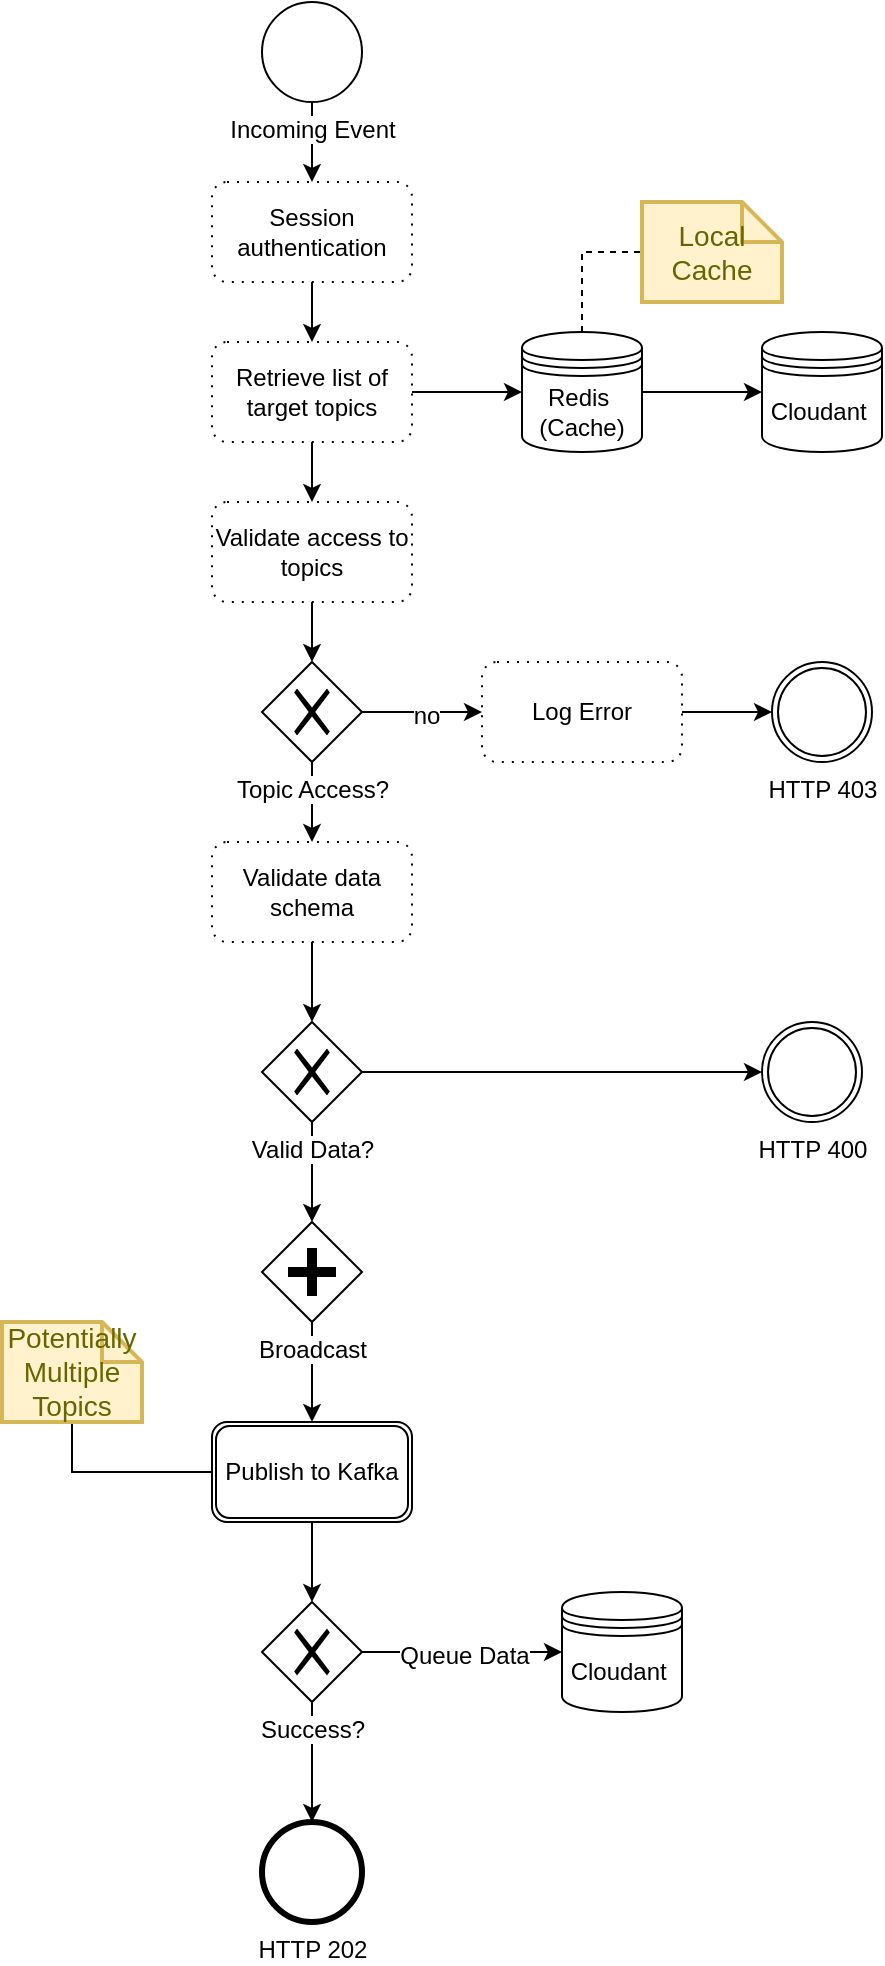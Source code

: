 <mxfile version="12.9.5" type="github">
  <diagram id="T4u0Y3bBq86gkZgJAWHJ" name="Page-1">
    <mxGraphModel dx="909" dy="487" grid="1" gridSize="10" guides="1" tooltips="1" connect="1" arrows="1" fold="1" page="1" pageScale="1" pageWidth="850" pageHeight="1100" math="0" shadow="0">
      <root>
        <mxCell id="0" />
        <mxCell id="1" parent="0" />
        <mxCell id="6usMQfMr4u8GjCrtowm1-9" style="edgeStyle=orthogonalEdgeStyle;rounded=0;orthogonalLoop=1;jettySize=auto;html=1;entryX=0.5;entryY=0;entryDx=0;entryDy=0;" edge="1" parent="1" source="6usMQfMr4u8GjCrtowm1-1" target="6usMQfMr4u8GjCrtowm1-2">
          <mxGeometry relative="1" as="geometry" />
        </mxCell>
        <mxCell id="6usMQfMr4u8GjCrtowm1-1" value="Incoming Event" style="shape=mxgraph.bpmn.shape;html=1;verticalLabelPosition=bottom;labelBackgroundColor=#ffffff;verticalAlign=top;align=center;perimeter=ellipsePerimeter;outlineConnect=0;outline=standard;symbol=general;" vertex="1" parent="1">
          <mxGeometry x="350" y="40" width="50" height="50" as="geometry" />
        </mxCell>
        <mxCell id="6usMQfMr4u8GjCrtowm1-4" value="" style="edgeStyle=orthogonalEdgeStyle;rounded=0;orthogonalLoop=1;jettySize=auto;html=1;" edge="1" parent="1" source="6usMQfMr4u8GjCrtowm1-2" target="6usMQfMr4u8GjCrtowm1-3">
          <mxGeometry relative="1" as="geometry" />
        </mxCell>
        <mxCell id="6usMQfMr4u8GjCrtowm1-2" value="Session authentication" style="shape=ext;rounded=1;html=1;whiteSpace=wrap;dashed=1;dashPattern=1 4;" vertex="1" parent="1">
          <mxGeometry x="325" y="130" width="100" height="50" as="geometry" />
        </mxCell>
        <mxCell id="6usMQfMr4u8GjCrtowm1-6" value="" style="edgeStyle=orthogonalEdgeStyle;rounded=0;orthogonalLoop=1;jettySize=auto;html=1;" edge="1" parent="1" source="6usMQfMr4u8GjCrtowm1-3" target="6usMQfMr4u8GjCrtowm1-5">
          <mxGeometry relative="1" as="geometry" />
        </mxCell>
        <mxCell id="6usMQfMr4u8GjCrtowm1-12" style="edgeStyle=orthogonalEdgeStyle;rounded=0;orthogonalLoop=1;jettySize=auto;html=1;exitX=1;exitY=0.5;exitDx=0;exitDy=0;entryX=0;entryY=0.5;entryDx=0;entryDy=0;" edge="1" parent="1" source="6usMQfMr4u8GjCrtowm1-3" target="6usMQfMr4u8GjCrtowm1-10">
          <mxGeometry relative="1" as="geometry" />
        </mxCell>
        <mxCell id="6usMQfMr4u8GjCrtowm1-3" value="Retrieve list of target topics" style="shape=ext;rounded=1;html=1;whiteSpace=wrap;dashed=1;dashPattern=1 4;" vertex="1" parent="1">
          <mxGeometry x="325" y="210" width="100" height="50" as="geometry" />
        </mxCell>
        <mxCell id="6usMQfMr4u8GjCrtowm1-18" style="edgeStyle=orthogonalEdgeStyle;rounded=0;orthogonalLoop=1;jettySize=auto;html=1;exitX=0.5;exitY=1;exitDx=0;exitDy=0;entryX=0.5;entryY=0;entryDx=0;entryDy=0;" edge="1" parent="1" source="6usMQfMr4u8GjCrtowm1-5" target="6usMQfMr4u8GjCrtowm1-16">
          <mxGeometry relative="1" as="geometry" />
        </mxCell>
        <mxCell id="6usMQfMr4u8GjCrtowm1-5" value="Validate access to topics" style="shape=ext;rounded=1;html=1;whiteSpace=wrap;dashed=1;dashPattern=1 4;" vertex="1" parent="1">
          <mxGeometry x="325" y="290" width="100" height="50" as="geometry" />
        </mxCell>
        <mxCell id="6usMQfMr4u8GjCrtowm1-30" style="edgeStyle=orthogonalEdgeStyle;rounded=0;orthogonalLoop=1;jettySize=auto;html=1;exitX=0.5;exitY=1;exitDx=0;exitDy=0;entryX=0.5;entryY=0;entryDx=0;entryDy=0;endArrow=classic;endFill=1;strokeColor=#000000;" edge="1" parent="1" source="6usMQfMr4u8GjCrtowm1-7" target="6usMQfMr4u8GjCrtowm1-29">
          <mxGeometry relative="1" as="geometry" />
        </mxCell>
        <mxCell id="6usMQfMr4u8GjCrtowm1-7" value="Validate data schema" style="shape=ext;rounded=1;html=1;whiteSpace=wrap;dashed=1;dashPattern=1 4;" vertex="1" parent="1">
          <mxGeometry x="325" y="460" width="100" height="50" as="geometry" />
        </mxCell>
        <mxCell id="6usMQfMr4u8GjCrtowm1-13" style="edgeStyle=orthogonalEdgeStyle;rounded=0;orthogonalLoop=1;jettySize=auto;html=1;exitX=1;exitY=0.5;exitDx=0;exitDy=0;entryX=0;entryY=0.5;entryDx=0;entryDy=0;" edge="1" parent="1" source="6usMQfMr4u8GjCrtowm1-10" target="6usMQfMr4u8GjCrtowm1-11">
          <mxGeometry relative="1" as="geometry" />
        </mxCell>
        <mxCell id="6usMQfMr4u8GjCrtowm1-21" style="edgeStyle=orthogonalEdgeStyle;rounded=0;orthogonalLoop=1;jettySize=auto;html=1;entryX=0;entryY=0.5;entryDx=0;entryDy=0;entryPerimeter=0;strokeColor=#000000;endArrow=none;endFill=0;dashed=1;" edge="1" parent="1" source="6usMQfMr4u8GjCrtowm1-10" target="6usMQfMr4u8GjCrtowm1-14">
          <mxGeometry relative="1" as="geometry" />
        </mxCell>
        <mxCell id="6usMQfMr4u8GjCrtowm1-10" value="Redis&amp;nbsp;&lt;br&gt;(Cache)" style="shape=datastore;whiteSpace=wrap;html=1;" vertex="1" parent="1">
          <mxGeometry x="480" y="205" width="60" height="60" as="geometry" />
        </mxCell>
        <mxCell id="6usMQfMr4u8GjCrtowm1-11" value="Cloudant&amp;nbsp;" style="shape=datastore;whiteSpace=wrap;html=1;" vertex="1" parent="1">
          <mxGeometry x="600" y="205" width="60" height="60" as="geometry" />
        </mxCell>
        <mxCell id="6usMQfMr4u8GjCrtowm1-14" value="Local Cache" style="shape=note;strokeWidth=2;fontSize=14;size=20;whiteSpace=wrap;html=1;fillColor=#fff2cc;strokeColor=#d6b656;fontColor=#666600;" vertex="1" parent="1">
          <mxGeometry x="540" y="140" width="70" height="50" as="geometry" />
        </mxCell>
        <mxCell id="6usMQfMr4u8GjCrtowm1-20" style="edgeStyle=orthogonalEdgeStyle;rounded=0;orthogonalLoop=1;jettySize=auto;html=1;exitX=0.5;exitY=1;exitDx=0;exitDy=0;entryX=0.5;entryY=0;entryDx=0;entryDy=0;" edge="1" parent="1" source="6usMQfMr4u8GjCrtowm1-16" target="6usMQfMr4u8GjCrtowm1-7">
          <mxGeometry relative="1" as="geometry" />
        </mxCell>
        <mxCell id="6usMQfMr4u8GjCrtowm1-26" style="edgeStyle=orthogonalEdgeStyle;rounded=0;orthogonalLoop=1;jettySize=auto;html=1;exitX=1;exitY=0.5;exitDx=0;exitDy=0;entryX=0;entryY=0.5;entryDx=0;entryDy=0;endArrow=classic;endFill=1;strokeColor=#000000;" edge="1" parent="1" source="6usMQfMr4u8GjCrtowm1-16" target="6usMQfMr4u8GjCrtowm1-24">
          <mxGeometry relative="1" as="geometry" />
        </mxCell>
        <mxCell id="6usMQfMr4u8GjCrtowm1-28" value="no" style="text;html=1;align=center;verticalAlign=middle;resizable=0;points=[];labelBackgroundColor=#ffffff;" vertex="1" connectable="0" parent="6usMQfMr4u8GjCrtowm1-26">
          <mxGeometry x="0.067" y="-2" relative="1" as="geometry">
            <mxPoint as="offset" />
          </mxGeometry>
        </mxCell>
        <mxCell id="6usMQfMr4u8GjCrtowm1-16" value="Topic Access?" style="shape=mxgraph.bpmn.shape;html=1;verticalLabelPosition=bottom;labelBackgroundColor=#ffffff;verticalAlign=top;align=center;perimeter=rhombusPerimeter;background=gateway;outlineConnect=0;outline=none;symbol=exclusiveGw;" vertex="1" parent="1">
          <mxGeometry x="350" y="370" width="50" height="50" as="geometry" />
        </mxCell>
        <mxCell id="6usMQfMr4u8GjCrtowm1-27" style="edgeStyle=orthogonalEdgeStyle;rounded=0;orthogonalLoop=1;jettySize=auto;html=1;endArrow=classic;endFill=1;strokeColor=#000000;" edge="1" parent="1" source="6usMQfMr4u8GjCrtowm1-24" target="6usMQfMr4u8GjCrtowm1-25">
          <mxGeometry relative="1" as="geometry" />
        </mxCell>
        <mxCell id="6usMQfMr4u8GjCrtowm1-24" value="Log Error" style="shape=ext;rounded=1;html=1;whiteSpace=wrap;dashed=1;dashPattern=1 4;" vertex="1" parent="1">
          <mxGeometry x="460" y="370" width="100" height="50" as="geometry" />
        </mxCell>
        <mxCell id="6usMQfMr4u8GjCrtowm1-25" value="HTTP 403" style="shape=mxgraph.bpmn.shape;html=1;verticalLabelPosition=bottom;labelBackgroundColor=#ffffff;verticalAlign=top;align=center;perimeter=ellipsePerimeter;outlineConnect=0;outline=throwing;symbol=general;" vertex="1" parent="1">
          <mxGeometry x="605" y="370" width="50" height="50" as="geometry" />
        </mxCell>
        <mxCell id="6usMQfMr4u8GjCrtowm1-33" style="edgeStyle=orthogonalEdgeStyle;rounded=0;orthogonalLoop=1;jettySize=auto;html=1;exitX=1;exitY=0.5;exitDx=0;exitDy=0;entryX=0;entryY=0.5;entryDx=0;entryDy=0;endArrow=classic;endFill=1;strokeColor=#000000;" edge="1" parent="1" source="6usMQfMr4u8GjCrtowm1-29" target="6usMQfMr4u8GjCrtowm1-32">
          <mxGeometry relative="1" as="geometry" />
        </mxCell>
        <mxCell id="6usMQfMr4u8GjCrtowm1-39" style="edgeStyle=orthogonalEdgeStyle;rounded=0;orthogonalLoop=1;jettySize=auto;html=1;entryX=0.5;entryY=0;entryDx=0;entryDy=0;endArrow=classic;endFill=1;strokeColor=#000000;" edge="1" parent="1" source="6usMQfMr4u8GjCrtowm1-29" target="6usMQfMr4u8GjCrtowm1-36">
          <mxGeometry relative="1" as="geometry" />
        </mxCell>
        <mxCell id="6usMQfMr4u8GjCrtowm1-29" value="Valid Data?" style="shape=mxgraph.bpmn.shape;html=1;verticalLabelPosition=bottom;labelBackgroundColor=#ffffff;verticalAlign=top;align=center;perimeter=rhombusPerimeter;background=gateway;outlineConnect=0;outline=none;symbol=exclusiveGw;" vertex="1" parent="1">
          <mxGeometry x="350" y="550" width="50" height="50" as="geometry" />
        </mxCell>
        <mxCell id="6usMQfMr4u8GjCrtowm1-32" value="HTTP 400" style="shape=mxgraph.bpmn.shape;html=1;verticalLabelPosition=bottom;labelBackgroundColor=#ffffff;verticalAlign=top;align=center;perimeter=ellipsePerimeter;outlineConnect=0;outline=throwing;symbol=general;" vertex="1" parent="1">
          <mxGeometry x="600" y="550" width="50" height="50" as="geometry" />
        </mxCell>
        <mxCell id="6usMQfMr4u8GjCrtowm1-41" style="edgeStyle=orthogonalEdgeStyle;rounded=0;orthogonalLoop=1;jettySize=auto;html=1;exitX=0.5;exitY=1;exitDx=0;exitDy=0;entryX=0.5;entryY=0;entryDx=0;entryDy=0;endArrow=classic;endFill=1;strokeColor=#000000;" edge="1" parent="1" source="6usMQfMr4u8GjCrtowm1-36" target="6usMQfMr4u8GjCrtowm1-40">
          <mxGeometry relative="1" as="geometry" />
        </mxCell>
        <mxCell id="6usMQfMr4u8GjCrtowm1-36" value="Broadcast" style="shape=mxgraph.bpmn.shape;html=1;verticalLabelPosition=bottom;labelBackgroundColor=#ffffff;verticalAlign=top;align=center;perimeter=rhombusPerimeter;background=gateway;outlineConnect=0;outline=none;symbol=parallelGw;" vertex="1" parent="1">
          <mxGeometry x="350" y="650" width="50" height="50" as="geometry" />
        </mxCell>
        <mxCell id="6usMQfMr4u8GjCrtowm1-46" style="edgeStyle=orthogonalEdgeStyle;rounded=0;orthogonalLoop=1;jettySize=auto;html=1;exitX=0.5;exitY=1;exitDx=0;exitDy=0;entryX=0.5;entryY=0;entryDx=0;entryDy=0;endArrow=classic;endFill=1;strokeColor=#000000;" edge="1" parent="1" source="6usMQfMr4u8GjCrtowm1-40" target="6usMQfMr4u8GjCrtowm1-45">
          <mxGeometry relative="1" as="geometry" />
        </mxCell>
        <mxCell id="6usMQfMr4u8GjCrtowm1-40" value="Publish to Kafka" style="shape=ext;rounded=1;html=1;whiteSpace=wrap;double=1;" vertex="1" parent="1">
          <mxGeometry x="325" y="750" width="100" height="50" as="geometry" />
        </mxCell>
        <mxCell id="6usMQfMr4u8GjCrtowm1-43" style="edgeStyle=orthogonalEdgeStyle;rounded=0;orthogonalLoop=1;jettySize=auto;html=1;exitX=0.5;exitY=1;exitDx=0;exitDy=0;exitPerimeter=0;entryX=0;entryY=0.5;entryDx=0;entryDy=0;endArrow=none;endFill=0;strokeColor=#000000;" edge="1" parent="1" source="6usMQfMr4u8GjCrtowm1-42" target="6usMQfMr4u8GjCrtowm1-40">
          <mxGeometry relative="1" as="geometry" />
        </mxCell>
        <mxCell id="6usMQfMr4u8GjCrtowm1-42" value="Potentially Multiple Topics" style="shape=note;strokeWidth=2;fontSize=14;size=20;whiteSpace=wrap;html=1;fillColor=#fff2cc;strokeColor=#d6b656;fontColor=#666600;" vertex="1" parent="1">
          <mxGeometry x="220" y="700" width="70" height="50" as="geometry" />
        </mxCell>
        <mxCell id="6usMQfMr4u8GjCrtowm1-44" value="Cloudant&amp;nbsp;" style="shape=datastore;whiteSpace=wrap;html=1;" vertex="1" parent="1">
          <mxGeometry x="500" y="835" width="60" height="60" as="geometry" />
        </mxCell>
        <mxCell id="6usMQfMr4u8GjCrtowm1-49" style="edgeStyle=orthogonalEdgeStyle;rounded=0;orthogonalLoop=1;jettySize=auto;html=1;exitX=1;exitY=0.5;exitDx=0;exitDy=0;entryX=0;entryY=0.5;entryDx=0;entryDy=0;endArrow=classic;endFill=1;strokeColor=#000000;" edge="1" parent="1" source="6usMQfMr4u8GjCrtowm1-45" target="6usMQfMr4u8GjCrtowm1-44">
          <mxGeometry relative="1" as="geometry" />
        </mxCell>
        <mxCell id="6usMQfMr4u8GjCrtowm1-50" value="Queue Data" style="text;html=1;align=center;verticalAlign=middle;resizable=0;points=[];labelBackgroundColor=#ffffff;" vertex="1" connectable="0" parent="6usMQfMr4u8GjCrtowm1-49">
          <mxGeometry x="0.022" y="-2" relative="1" as="geometry">
            <mxPoint as="offset" />
          </mxGeometry>
        </mxCell>
        <mxCell id="6usMQfMr4u8GjCrtowm1-52" style="edgeStyle=orthogonalEdgeStyle;rounded=0;orthogonalLoop=1;jettySize=auto;html=1;entryX=0.5;entryY=0;entryDx=0;entryDy=0;endArrow=classic;endFill=1;strokeColor=#000000;" edge="1" parent="1" source="6usMQfMr4u8GjCrtowm1-45" target="6usMQfMr4u8GjCrtowm1-51">
          <mxGeometry relative="1" as="geometry" />
        </mxCell>
        <mxCell id="6usMQfMr4u8GjCrtowm1-45" value="Success?" style="shape=mxgraph.bpmn.shape;html=1;verticalLabelPosition=bottom;labelBackgroundColor=#ffffff;verticalAlign=top;align=center;perimeter=rhombusPerimeter;background=gateway;outlineConnect=0;outline=none;symbol=exclusiveGw;" vertex="1" parent="1">
          <mxGeometry x="350" y="840" width="50" height="50" as="geometry" />
        </mxCell>
        <mxCell id="6usMQfMr4u8GjCrtowm1-51" value="HTTP 202" style="shape=mxgraph.bpmn.shape;html=1;verticalLabelPosition=bottom;labelBackgroundColor=#ffffff;verticalAlign=top;align=center;perimeter=ellipsePerimeter;outlineConnect=0;outline=end;symbol=general;" vertex="1" parent="1">
          <mxGeometry x="350" y="950" width="50" height="50" as="geometry" />
        </mxCell>
      </root>
    </mxGraphModel>
  </diagram>
</mxfile>
